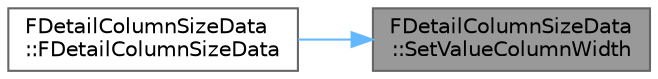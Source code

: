 digraph "FDetailColumnSizeData::SetValueColumnWidth"
{
 // INTERACTIVE_SVG=YES
 // LATEX_PDF_SIZE
  bgcolor="transparent";
  edge [fontname=Helvetica,fontsize=10,labelfontname=Helvetica,labelfontsize=10];
  node [fontname=Helvetica,fontsize=10,shape=box,height=0.2,width=0.4];
  rankdir="RL";
  Node1 [id="Node000001",label="FDetailColumnSizeData\l::SetValueColumnWidth",height=0.2,width=0.4,color="gray40", fillcolor="grey60", style="filled", fontcolor="black",tooltip=" "];
  Node1 -> Node2 [id="edge1_Node000001_Node000002",dir="back",color="steelblue1",style="solid",tooltip=" "];
  Node2 [id="Node000002",label="FDetailColumnSizeData\l::FDetailColumnSizeData",height=0.2,width=0.4,color="grey40", fillcolor="white", style="filled",URL="$d2/db4/classFDetailColumnSizeData.html#a9cec480462253fd64c22a6e93df746e1",tooltip=" "];
}
